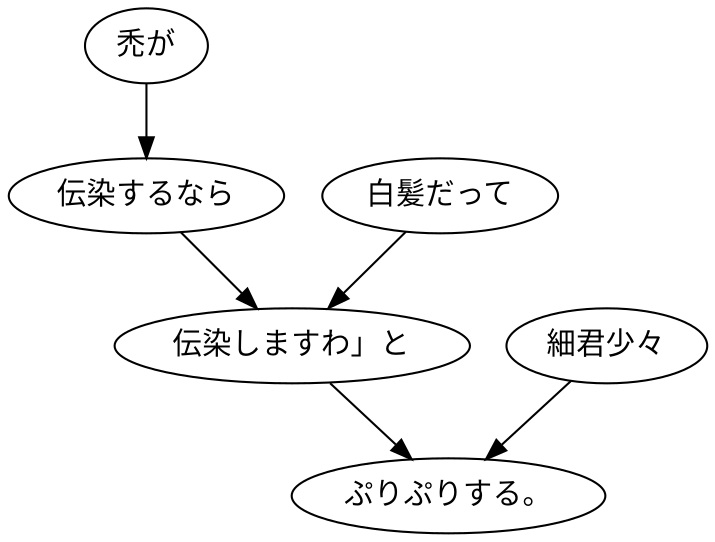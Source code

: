 digraph graph2255 {
	node0 [label="禿が"];
	node1 [label="伝染するなら"];
	node2 [label="白髪だって"];
	node3 [label="伝染しますわ」と"];
	node4 [label="細君少々"];
	node5 [label="ぷりぷりする。"];
	node0 -> node1;
	node1 -> node3;
	node2 -> node3;
	node3 -> node5;
	node4 -> node5;
}
